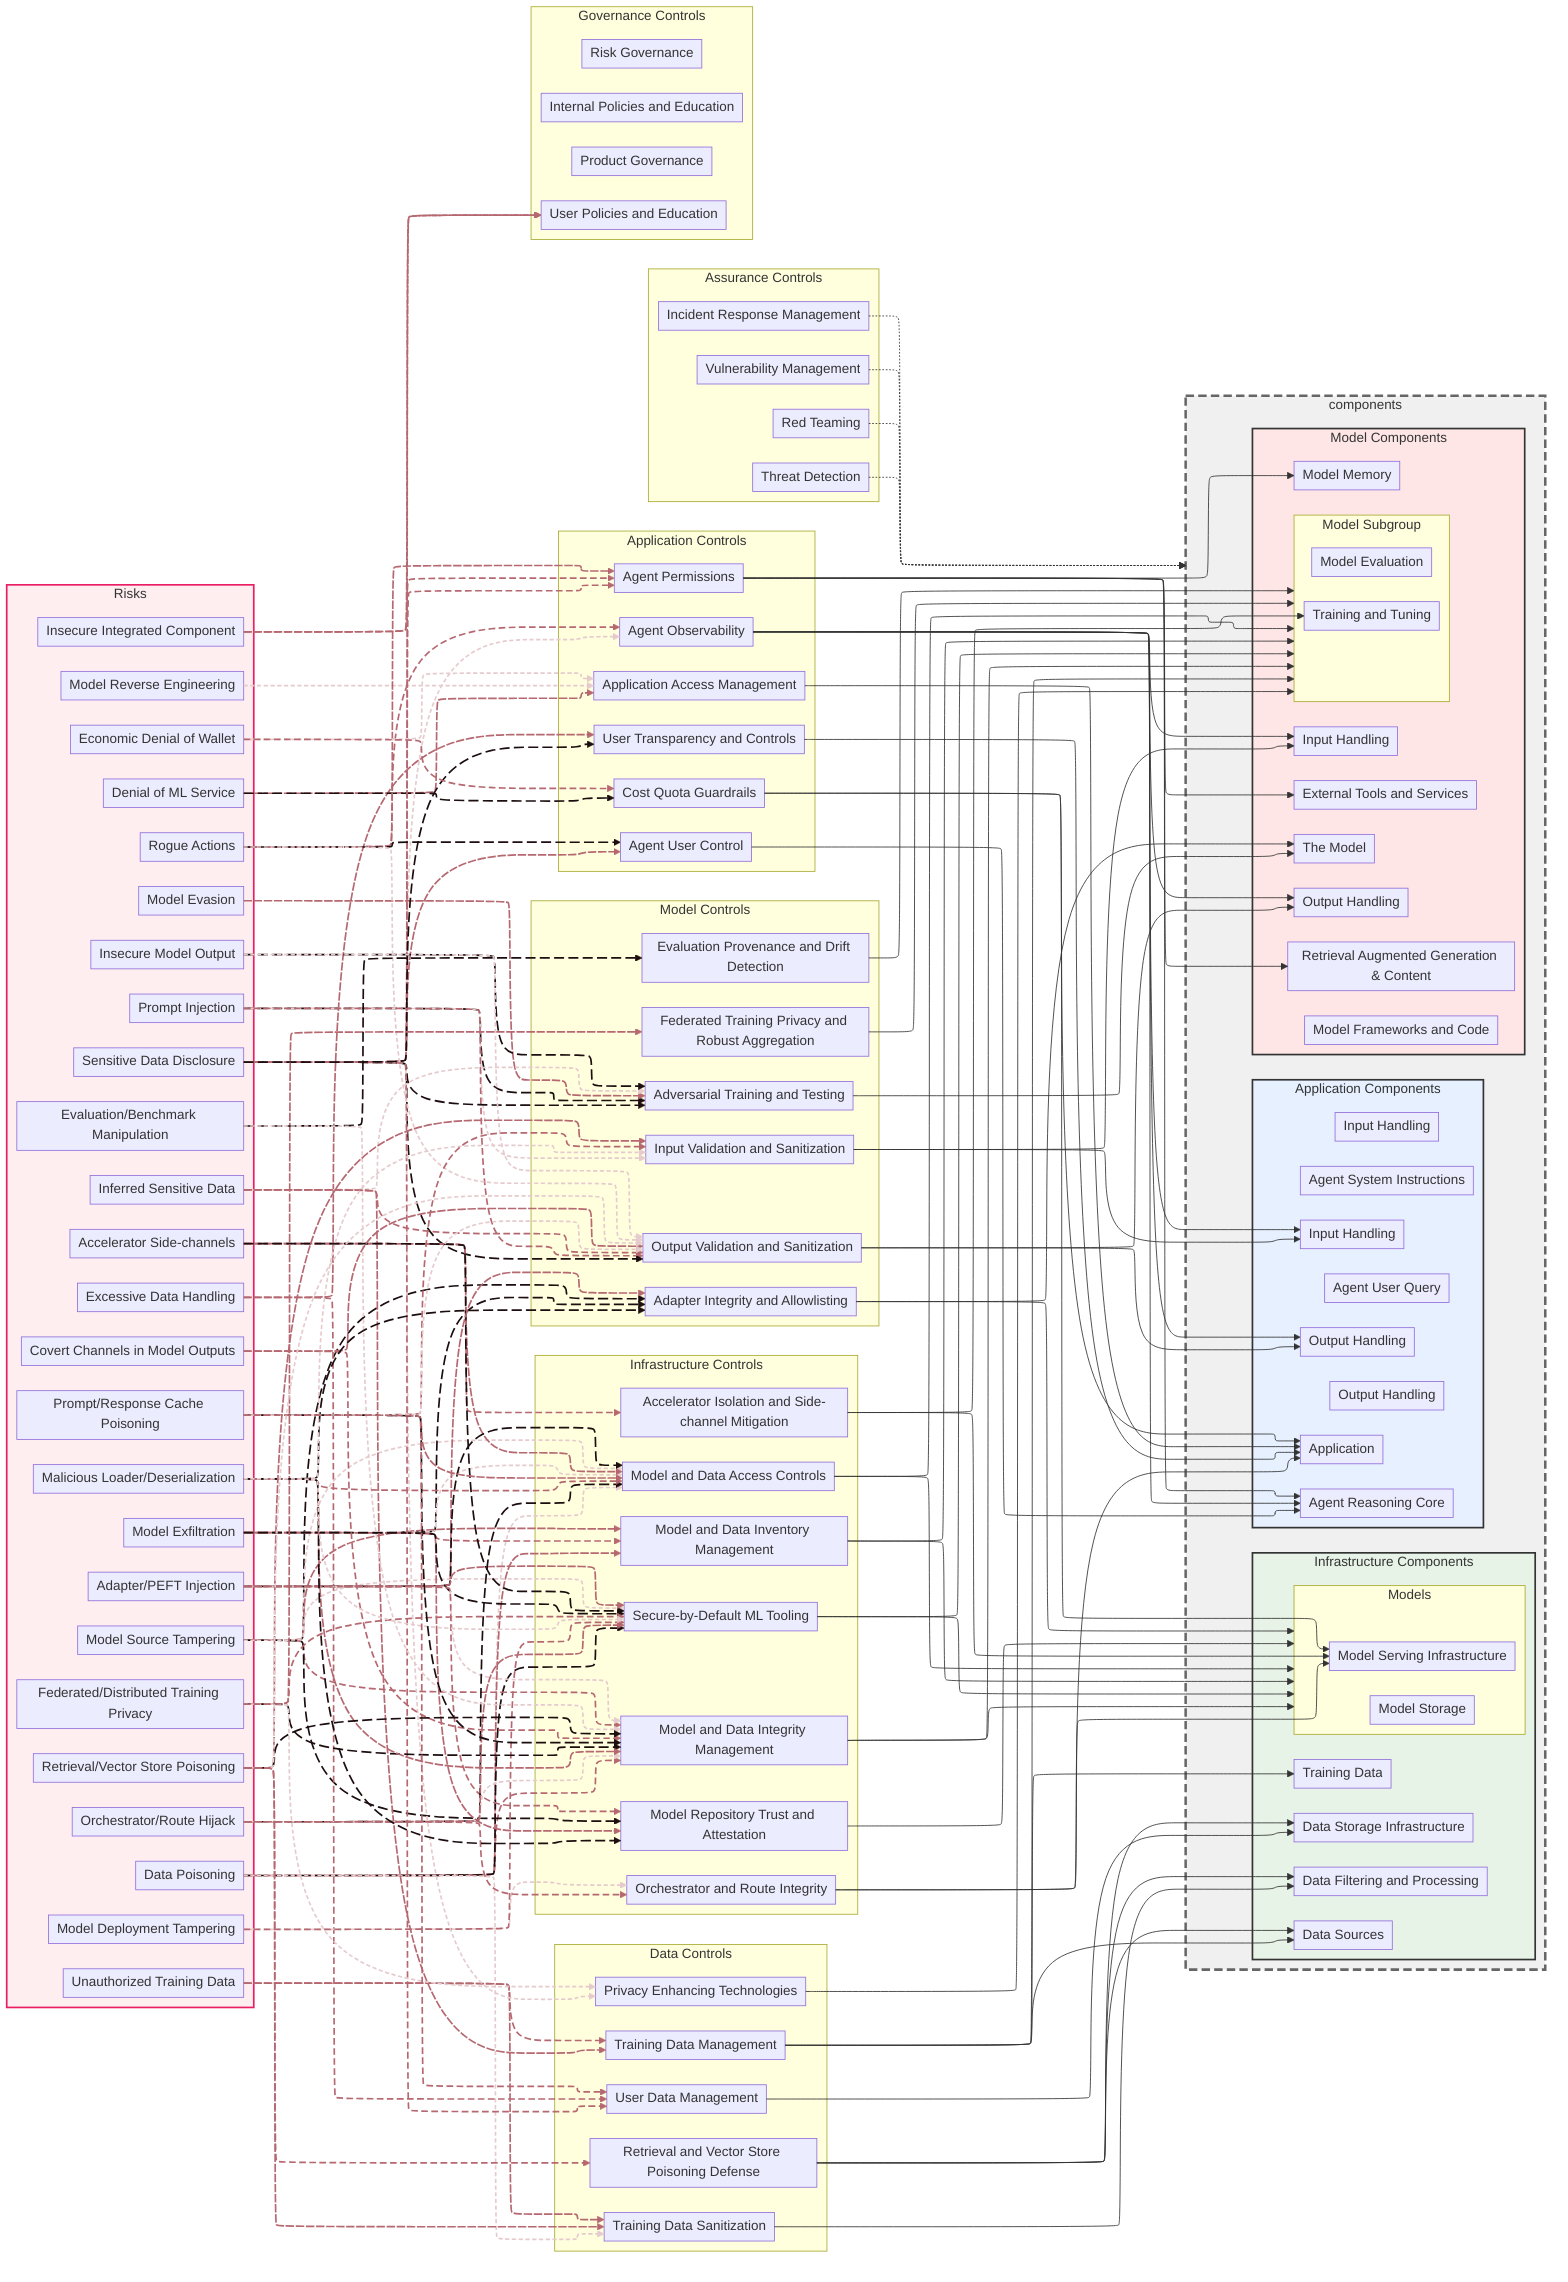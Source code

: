 ---
config:
  layout: elk
  elk:
    mergeEdges: True
    nodePlacementStrategy: NETWORK_SIMPLEX
---

graph LR
   %%{init: {'flowchart': {'nodeSpacing': 30, 'rankSpacing': 40, 'padding': 5, 'wrappingWidth': 250}}}%%
    classDef hidden display: none;
    classDef allControl stroke:#4285f4,stroke-width:2px,stroke-dasharray: 5 5

    subgraph risks ["Risks"]
        ADI[Adapter/PEFT Injection]
        ASC[Accelerator Side-channels]
        COV[Covert Channels in Model Outputs]
        DMS[Denial of ML Service]
        DP[Data Poisoning]
        EBM[Evaluation/Benchmark Manipulation]
        EDH[Excessive Data Handling]
        EDW[Economic Denial of Wallet]
        FLP[Federated/Distributed Training Privacy]
        IIC[Insecure Integrated Component]
        IMO[Insecure Model Output]
        ISD[Inferred Sensitive Data]
        MDT[Model Deployment Tampering]
        MEV[Model Evasion]
        MLD[Malicious Loader/Deserialization]
        MRE[Model Reverse Engineering]
        MST[Model Source Tampering]
        MXF[Model Exfiltration]
        ORH[Orchestrator/Route Hijack]
        PCP[Prompt/Response Cache Poisoning]
        PIJ[Prompt Injection]
        RA[Rogue Actions]
        RVP[Retrieval/Vector Store Poisoning]
        SDD[Sensitive Data Disclosure]
        UTD[Unauthorized Training Data]
    end

    subgraph controlsData ["Data Controls"]
        controlPrivacyEnhancingTechnologies[Privacy Enhancing Technologies]
        controlRetrievalAndVectorStorePoisoningDefense[Retrieval and Vector Store Poisoning Defense]
        controlTrainingDataManagement[Training Data Management]
        controlTrainingDataSanitization[Training Data Sanitization]
        controlUserDataManagement[User Data Management]
    end

    subgraph controlsInfrastructure ["Infrastructure Controls"]
        controlAcceleratorIsolationAndSideChannelMitigation[Accelerator Isolation and Side-channel Mitigation]
        controlModelAndDataAccessControls[Model and Data Access Controls]
        controlModelAndDataIntegrityManagement[Model and Data Integrity Management]
        controlModelAndDataInventoryManagement[Model and Data Inventory Management]
        controlModelRepositoryTrustAndAttestation[Model Repository Trust and Attestation]
        controlOrchestratorAndRouteIntegrity[Orchestrator and Route Integrity]
        controlSecureByDefaultMLTooling[Secure-by-Default ML Tooling]
    end

    subgraph controlsModel ["Model Controls"]
        controlAdapterIntegrityAndAllowlisting[Adapter Integrity and Allowlisting]
        controlAdversarialTrainingAndTesting[Adversarial Training and Testing]
        controlEvaluationProvenanceAndDriftDetection[Evaluation Provenance and Drift Detection]
        controlFederatedTrainingPrivacyAndRobustAggregation[Federated Training Privacy and Robust Aggregation]
        controlInputValidationAndSanitization[Input Validation and Sanitization]
        controlOutputValidationAndSanitization[Output Validation and Sanitization]
    end

    subgraph controlsApplication ["Application Controls"]
        controlAgentObservability[Agent Observability]
        controlAgentPluginPermissions[Agent Permissions]
        controlAgentPluginUserControl[Agent User Control]
        controlApplicationAccessManagement[Application Access Management]
        controlCostQuotaGuardrails[Cost Quota Guardrails]
        controlUserTransparencyAndControls[User Transparency and Controls]
    end

    subgraph controlsAssurance ["Assurance Controls"]
        controlIncidentResponseManagement[Incident Response Management]
        controlRedTeaming[Red Teaming]
        controlThreatDetection[Threat Detection]
        controlVulnerabilityManagement[Vulnerability Management]
    end

    subgraph controlsGovernance ["Governance Controls"]
        direction LR
        controlInternalPoliciesAndEducation[Internal Policies and Education]
        controlProductGovernance[Product Governance]
        controlRiskGovernance[Risk Governance]
        controlUserPoliciesAndEducation[User Policies and Education]
    end

    subgraph components
    subgraph componentsInfrastructure ["Infrastructure Components"]
        componentDataFilteringAndProcessing[Data Filtering and Processing]
        componentDataSources[Data Sources]
        componentDataStorage[Data Storage Infrastructure]
        componentTrainingData[Training Data]
        subgraph componentsModels ["Models"]
            componentModelServing[Model Serving Infrastructure]
            componentModelStorage[Model Storage]
        end
    end

    subgraph componentsModel ["Model Components"]
        componentMemory[Model Memory]
        componentModelFrameworksAndCode[Model Frameworks and Code]
        componentOrchestrationInputHandling[Input Handling]
        componentOrchestrationOutputHandling[Output Handling]
        componentRAGContent[Retrieval Augmented Generation & Content]
        componentTheModel[The Model]
        componentTools[External Tools and Services]
        subgraph componentsModelSubgroup ["Model Subgroup"]
            componentModelEvaluation[Model Evaluation]
            componentModelTrainingTuning[Training and Tuning]
        end
    end

    subgraph componentsApplication ["Application Components"]
        componentAgentInputHandling[Input Handling]
        componentAgentOutputHandling[Output Handling]
        componentAgentSystemInstruction[Agent System Instructions]
        componentAgentUserQuery[Agent User Query]
        componentApplication[Application]
        componentApplicationInputHandling[Input Handling]
        componentApplicationOutputHandling[Output Handling]
        componentReasoningCore[Agent Reasoning Core]
    end

    end

    %% Risk to Control relationships
    DP --> controlModelAndDataAccessControls
    DP --> controlModelAndDataIntegrityManagement
    DP --> controlModelAndDataInventoryManagement
    DP --> controlSecureByDefaultMLTooling
    DP --> controlTrainingDataSanitization
    UTD --> controlTrainingDataManagement
    UTD --> controlTrainingDataSanitization
    MST --> controlAdapterIntegrityAndAllowlisting
    MST --> controlModelAndDataAccessControls
    MST --> controlModelAndDataIntegrityManagement
    MST --> controlModelAndDataInventoryManagement
    MST --> controlModelRepositoryTrustAndAttestation
    MST --> controlSecureByDefaultMLTooling
    EDH --> controlUserDataManagement
    EDH --> controlUserTransparencyAndControls
    MXF --> controlAdapterIntegrityAndAllowlisting
    MXF --> controlModelAndDataAccessControls
    MXF --> controlModelAndDataInventoryManagement
    MXF --> controlModelRepositoryTrustAndAttestation
    MXF --> controlSecureByDefaultMLTooling
    MDT --> controlOrchestratorAndRouteIntegrity
    MDT --> controlSecureByDefaultMLTooling
    DMS --> controlApplicationAccessManagement
    DMS --> controlCostQuotaGuardrails
    MRE --> controlApplicationAccessManagement
    IIC --> controlAgentPluginPermissions
    IIC --> controlUserPoliciesAndEducation
    PIJ --> controlAdversarialTrainingAndTesting
    PIJ --> controlInputValidationAndSanitization
    PIJ --> controlOutputValidationAndSanitization
    MEV --> controlAdversarialTrainingAndTesting
    SDD --> controlAdversarialTrainingAndTesting
    SDD --> controlAgentObservability
    SDD --> controlAgentPluginPermissions
    SDD --> controlAgentPluginUserControl
    SDD --> controlOutputValidationAndSanitization
    SDD --> controlPrivacyEnhancingTechnologies
    SDD --> controlUserDataManagement
    SDD --> controlUserPoliciesAndEducation
    SDD --> controlUserTransparencyAndControls
    ISD --> controlAdversarialTrainingAndTesting
    ISD --> controlOutputValidationAndSanitization
    ISD --> controlTrainingDataManagement
    IMO --> controlAdversarialTrainingAndTesting
    IMO --> controlOutputValidationAndSanitization
    RA --> controlAgentObservability
    RA --> controlAgentPluginPermissions
    RA --> controlAgentPluginUserControl
    RA --> controlOutputValidationAndSanitization
    ASC --> controlAcceleratorIsolationAndSideChannelMitigation
    ASC --> controlModelAndDataAccessControls
    ASC --> controlSecureByDefaultMLTooling
    EDW --> controlApplicationAccessManagement
    EDW --> controlCostQuotaGuardrails
    FLP --> controlFederatedTrainingPrivacyAndRobustAggregation
    FLP --> controlModelAndDataIntegrityManagement
    FLP --> controlPrivacyEnhancingTechnologies
    FLP --> controlSecureByDefaultMLTooling
    ADI --> controlAdapterIntegrityAndAllowlisting
    ADI --> controlModelAndDataAccessControls
    ADI --> controlModelAndDataIntegrityManagement
    ADI --> controlModelRepositoryTrustAndAttestation
    ADI --> controlSecureByDefaultMLTooling
    ORH --> controlModelAndDataAccessControls
    ORH --> controlModelAndDataIntegrityManagement
    ORH --> controlOrchestratorAndRouteIntegrity
    ORH --> controlSecureByDefaultMLTooling
    EBM --> controlEvaluationProvenanceAndDriftDetection
    EBM --> controlModelAndDataIntegrityManagement
    COV --> controlModelAndDataIntegrityManagement
    COV --> controlOutputValidationAndSanitization
    MLD --> controlAdapterIntegrityAndAllowlisting
    MLD --> controlInputValidationAndSanitization
    MLD --> controlModelAndDataAccessControls
    MLD --> controlModelAndDataIntegrityManagement
    MLD --> controlModelRepositoryTrustAndAttestation
    MLD --> controlSecureByDefaultMLTooling
    PCP --> controlInputValidationAndSanitization
    PCP --> controlModelAndDataAccessControls
    PCP --> controlModelAndDataIntegrityManagement
    PCP --> controlOutputValidationAndSanitization
    PCP --> controlUserDataManagement
    RVP --> controlInputValidationAndSanitization
    RVP --> controlModelAndDataIntegrityManagement
    RVP --> controlOutputValidationAndSanitization
    RVP --> controlRetrievalAndVectorStorePoisoningDefense
    RVP --> controlTrainingDataSanitization

    %% Control to Component relationships (reused from ControlGraph)
    controlPrivacyEnhancingTechnologies --> componentsModelSubgroup
    controlTrainingDataManagement --> componentDataSources
    controlTrainingDataManagement --> componentTrainingData
    controlTrainingDataManagement --> componentsModelSubgroup
    controlTrainingDataSanitization --> componentDataFilteringAndProcessing
    controlUserDataManagement --> componentDataStorage
    controlModelAndDataInventoryManagement --> componentsModelSubgroup
    controlModelAndDataInventoryManagement --> componentsModels
    controlModelAndDataAccessControls --> componentsModelSubgroup
    controlModelAndDataAccessControls --> componentsModels
    controlModelAndDataIntegrityManagement --> componentsModelSubgroup
    controlModelAndDataIntegrityManagement --> componentsModels
    controlSecureByDefaultMLTooling --> componentsModelSubgroup
    controlSecureByDefaultMLTooling --> componentsModels
    controlInputValidationAndSanitization --> componentAgentInputHandling
    controlInputValidationAndSanitization --> componentOrchestrationInputHandling
    controlOutputValidationAndSanitization --> componentAgentOutputHandling
    controlOutputValidationAndSanitization --> componentOrchestrationOutputHandling
    controlAdversarialTrainingAndTesting --> componentTheModel
    controlApplicationAccessManagement --> componentApplication
    controlUserTransparencyAndControls --> componentApplication
    controlAgentPluginUserControl --> componentReasoningCore
    controlAgentPluginPermissions --> componentMemory
    controlAgentPluginPermissions --> componentRAGContent
    controlAgentPluginPermissions --> componentReasoningCore
    controlAgentPluginPermissions --> componentTools
    controlRedTeaming -.-> components
    controlVulnerabilityManagement -.-> components
    controlThreatDetection -.-> components
    controlIncidentResponseManagement -.-> components
    controlAcceleratorIsolationAndSideChannelMitigation --> componentModelServing
    controlAcceleratorIsolationAndSideChannelMitigation --> componentModelTrainingTuning
    controlRetrievalAndVectorStorePoisoningDefense --> componentDataFilteringAndProcessing
    controlRetrievalAndVectorStorePoisoningDefense --> componentDataSources
    controlRetrievalAndVectorStorePoisoningDefense --> componentDataStorage
    controlAdapterIntegrityAndAllowlisting --> componentTheModel
    controlAdapterIntegrityAndAllowlisting --> componentsModels
    controlFederatedTrainingPrivacyAndRobustAggregation --> componentsModelSubgroup
    controlOrchestratorAndRouteIntegrity --> componentApplication
    controlOrchestratorAndRouteIntegrity --> componentModelServing
    controlModelRepositoryTrustAndAttestation --> componentsModels
    controlCostQuotaGuardrails --> componentApplication
    controlCostQuotaGuardrails --> componentModelServing
    controlEvaluationProvenanceAndDriftDetection --> componentsModelSubgroup
    controlAgentObservability --> componentAgentInputHandling
    controlAgentObservability --> componentAgentOutputHandling
    controlAgentObservability --> componentOrchestrationInputHandling
    controlAgentObservability --> componentOrchestrationOutputHandling
    controlAgentObservability --> componentReasoningCore

    %% Edge styling
    linkStyle 0,4,8,12,16,20,24,28,32,36,40,44,48,52,56,60,64,68,72,76,80,84 stroke:#e6cbce,stroke-width:2px,stroke-dasharray: 5 3
    linkStyle 1,5,9,13,17,21,25,29,33,37,41,45,49,53,57,61,65,69,73,77,81,85 stroke:#b66871,stroke-width:2px,stroke-dasharray: 8 4
    linkStyle 2,6,10,14,18,22,26,30,34,38,42,46,50,54,58,62,66,70,74,78,82,86 stroke:#b66871,stroke-width:2px,stroke-dasharray: 10 2
    linkStyle 3,7,11,15,19,23,27,31,35,39,43,47,51,55,59,63,67,71,75,79,83 stroke:#1c0d0f,stroke-width:2px,stroke-dasharray: 12 5

%% Node style definitions
    style risks fill:#ffeef0,stroke:#e91e63,stroke-width:2px
    style components fill:#f0f0f0,stroke:#666666,stroke-width:3px,stroke-dasharray: 10 5
    style componentsInfrastructure fill:#e6f3e6,stroke:#333333,stroke-width:2px
    style componentsApplication fill:#e6f0ff,stroke:#333333,stroke-width:2px
    style componentsModel fill:#ffe6e6,stroke:#333333,stroke-width:2px
